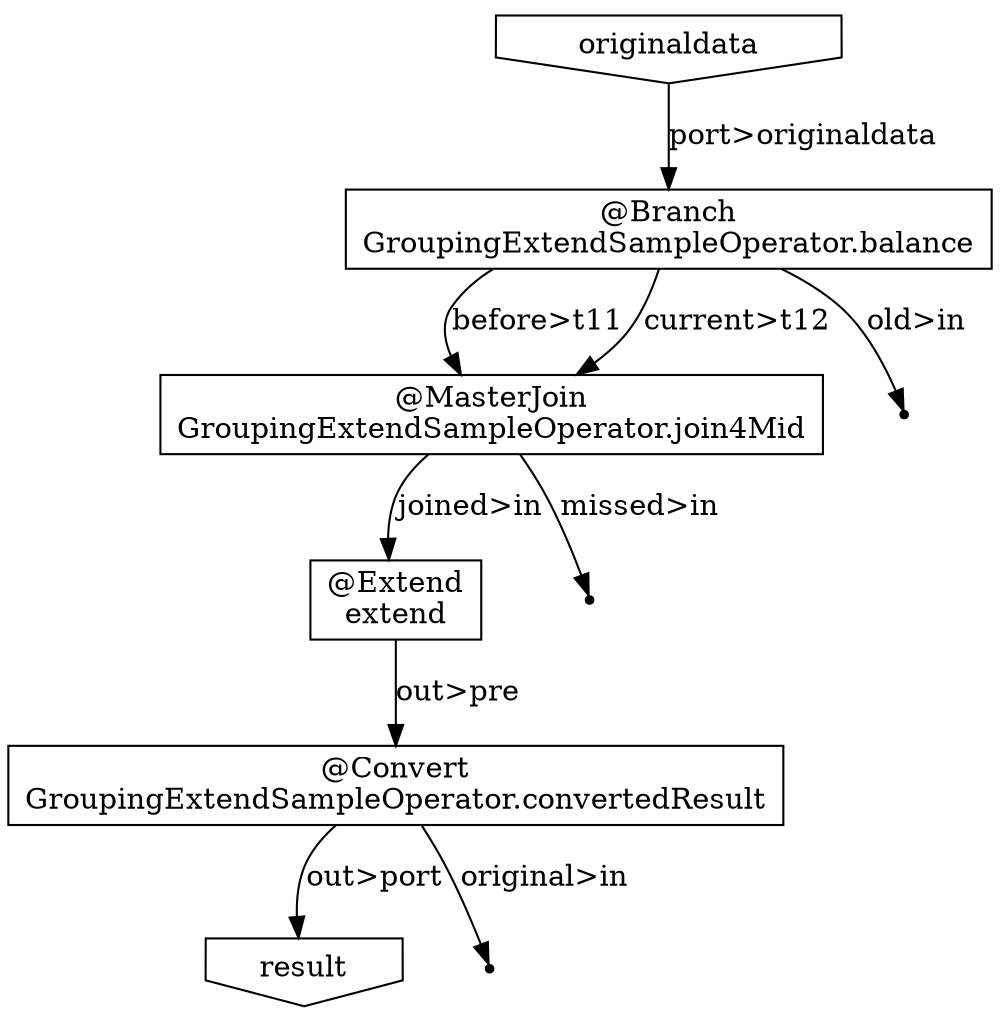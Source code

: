 digraph {
    "fae63ced-4f8e-42ff-b733-5ebaa90948be" [shape=box, label="@Extend\nextend"];
    "ed541e0b-288d-47bf-a6a9-ad6a1277d8bc" [shape=box, label="@Branch\nGroupingExtendSampleOperator.balance"];
    "e1d18d8e-cd1b-4de8-96b8-b868ed934c97" [shape=point];
    "a58909c9-230b-4daa-927c-4933e4d60a3d" [shape=invhouse, label="originaldata"];
    "1b5627b9-e9a3-46fb-8e03-65ccef83ada1" [shape=invhouse, label="result"];
    "06eaf2f5-bd51-4c23-9cb1-71683b9ea268" [shape=point];
    "b77cbd5d-093f-43cb-b65e-ffc279d4501f" [shape=box, label="@MasterJoin\nGroupingExtendSampleOperator.join4Mid"];
    "76ecb76c-69a0-42f2-9fa9-782adf5221f8" [shape=point];
    "f81f9bdb-4beb-44c9-854d-13704f265ad5" [shape=box, label="@Convert\nGroupingExtendSampleOperator.convertedResult"];
    "fae63ced-4f8e-42ff-b733-5ebaa90948be" -> "f81f9bdb-4beb-44c9-854d-13704f265ad5" [label="out>pre"];
    "ed541e0b-288d-47bf-a6a9-ad6a1277d8bc" -> "b77cbd5d-093f-43cb-b65e-ffc279d4501f" [label="before>t11"];
    "ed541e0b-288d-47bf-a6a9-ad6a1277d8bc" -> "b77cbd5d-093f-43cb-b65e-ffc279d4501f" [label="current>t12"];
    "ed541e0b-288d-47bf-a6a9-ad6a1277d8bc" -> "76ecb76c-69a0-42f2-9fa9-782adf5221f8" [label="old>in"];
    "a58909c9-230b-4daa-927c-4933e4d60a3d" -> "ed541e0b-288d-47bf-a6a9-ad6a1277d8bc" [label="port>originaldata"];
    "b77cbd5d-093f-43cb-b65e-ffc279d4501f" -> "fae63ced-4f8e-42ff-b733-5ebaa90948be" [label="joined>in"];
    "b77cbd5d-093f-43cb-b65e-ffc279d4501f" -> "e1d18d8e-cd1b-4de8-96b8-b868ed934c97" [label="missed>in"];
    "f81f9bdb-4beb-44c9-854d-13704f265ad5" -> "06eaf2f5-bd51-4c23-9cb1-71683b9ea268" [label="original>in"];
    "f81f9bdb-4beb-44c9-854d-13704f265ad5" -> "1b5627b9-e9a3-46fb-8e03-65ccef83ada1" [label="out>port"];
}
